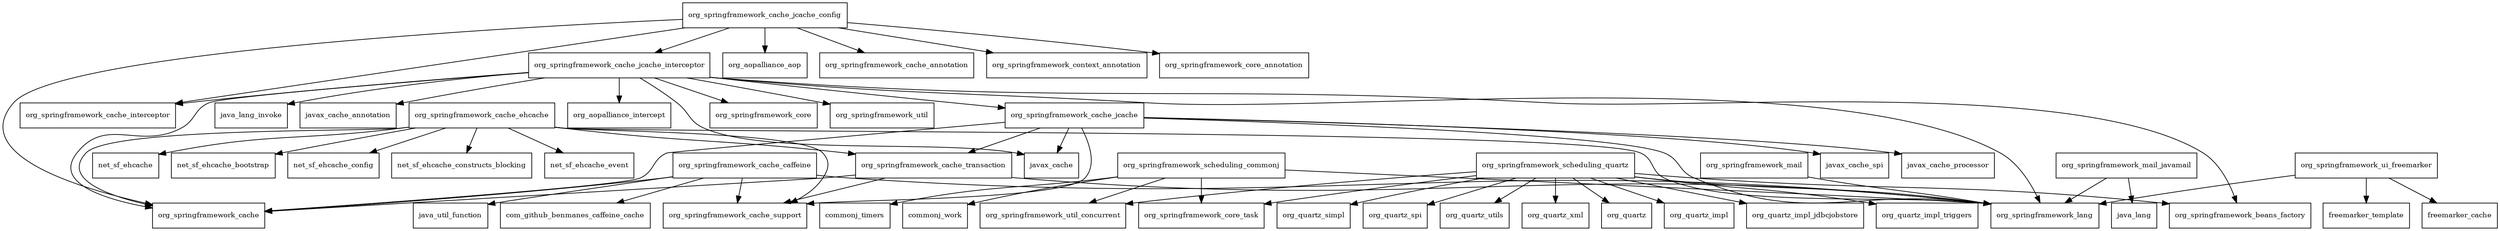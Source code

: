 digraph spring_context_support_5_0_4_RELEASE_package_dependencies {
  node [shape = box, fontsize=10.0];
  org_springframework_cache_caffeine -> com_github_benmanes_caffeine_cache;
  org_springframework_cache_caffeine -> java_util_function;
  org_springframework_cache_caffeine -> org_springframework_cache;
  org_springframework_cache_caffeine -> org_springframework_cache_support;
  org_springframework_cache_caffeine -> org_springframework_lang;
  org_springframework_cache_ehcache -> net_sf_ehcache;
  org_springframework_cache_ehcache -> net_sf_ehcache_bootstrap;
  org_springframework_cache_ehcache -> net_sf_ehcache_config;
  org_springframework_cache_ehcache -> net_sf_ehcache_constructs_blocking;
  org_springframework_cache_ehcache -> net_sf_ehcache_event;
  org_springframework_cache_ehcache -> org_springframework_cache;
  org_springframework_cache_ehcache -> org_springframework_cache_support;
  org_springframework_cache_ehcache -> org_springframework_cache_transaction;
  org_springframework_cache_ehcache -> org_springframework_lang;
  org_springframework_cache_jcache -> javax_cache;
  org_springframework_cache_jcache -> javax_cache_processor;
  org_springframework_cache_jcache -> javax_cache_spi;
  org_springframework_cache_jcache -> org_springframework_cache;
  org_springframework_cache_jcache -> org_springframework_cache_support;
  org_springframework_cache_jcache -> org_springframework_cache_transaction;
  org_springframework_cache_jcache -> org_springframework_lang;
  org_springframework_cache_jcache_config -> org_aopalliance_aop;
  org_springframework_cache_jcache_config -> org_springframework_cache;
  org_springframework_cache_jcache_config -> org_springframework_cache_annotation;
  org_springframework_cache_jcache_config -> org_springframework_cache_interceptor;
  org_springframework_cache_jcache_config -> org_springframework_cache_jcache_interceptor;
  org_springframework_cache_jcache_config -> org_springframework_context_annotation;
  org_springframework_cache_jcache_config -> org_springframework_core_annotation;
  org_springframework_cache_jcache_interceptor -> java_lang_invoke;
  org_springframework_cache_jcache_interceptor -> javax_cache;
  org_springframework_cache_jcache_interceptor -> javax_cache_annotation;
  org_springframework_cache_jcache_interceptor -> org_aopalliance_intercept;
  org_springframework_cache_jcache_interceptor -> org_springframework_beans_factory;
  org_springframework_cache_jcache_interceptor -> org_springframework_cache;
  org_springframework_cache_jcache_interceptor -> org_springframework_cache_interceptor;
  org_springframework_cache_jcache_interceptor -> org_springframework_cache_jcache;
  org_springframework_cache_jcache_interceptor -> org_springframework_core;
  org_springframework_cache_jcache_interceptor -> org_springframework_lang;
  org_springframework_cache_jcache_interceptor -> org_springframework_util;
  org_springframework_cache_transaction -> org_springframework_cache;
  org_springframework_cache_transaction -> org_springframework_cache_support;
  org_springframework_cache_transaction -> org_springframework_lang;
  org_springframework_mail -> org_springframework_lang;
  org_springframework_mail_javamail -> java_lang;
  org_springframework_mail_javamail -> org_springframework_lang;
  org_springframework_scheduling_commonj -> commonj_timers;
  org_springframework_scheduling_commonj -> commonj_work;
  org_springframework_scheduling_commonj -> org_springframework_core_task;
  org_springframework_scheduling_commonj -> org_springframework_lang;
  org_springframework_scheduling_commonj -> org_springframework_util_concurrent;
  org_springframework_scheduling_quartz -> org_quartz;
  org_springframework_scheduling_quartz -> org_quartz_impl;
  org_springframework_scheduling_quartz -> org_quartz_impl_jdbcjobstore;
  org_springframework_scheduling_quartz -> org_quartz_impl_triggers;
  org_springframework_scheduling_quartz -> org_quartz_simpl;
  org_springframework_scheduling_quartz -> org_quartz_spi;
  org_springframework_scheduling_quartz -> org_quartz_utils;
  org_springframework_scheduling_quartz -> org_quartz_xml;
  org_springframework_scheduling_quartz -> org_springframework_beans_factory;
  org_springframework_scheduling_quartz -> org_springframework_core_task;
  org_springframework_scheduling_quartz -> org_springframework_lang;
  org_springframework_scheduling_quartz -> org_springframework_util_concurrent;
  org_springframework_ui_freemarker -> freemarker_cache;
  org_springframework_ui_freemarker -> freemarker_template;
  org_springframework_ui_freemarker -> org_springframework_lang;
}
